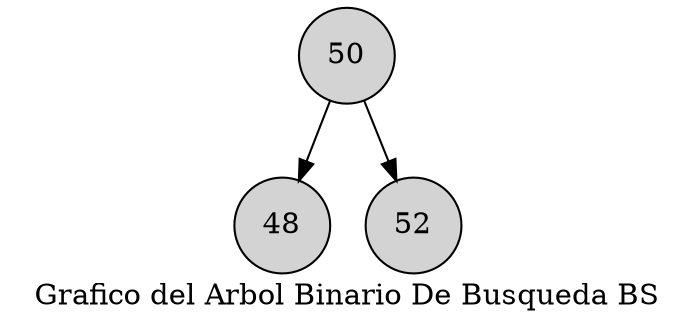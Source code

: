 digraph D{
node [shape=circle style=filled ] 
label= " Grafico del Arbol Binario De Busqueda BS " 
50
50 -> 48
50 -> 52

}